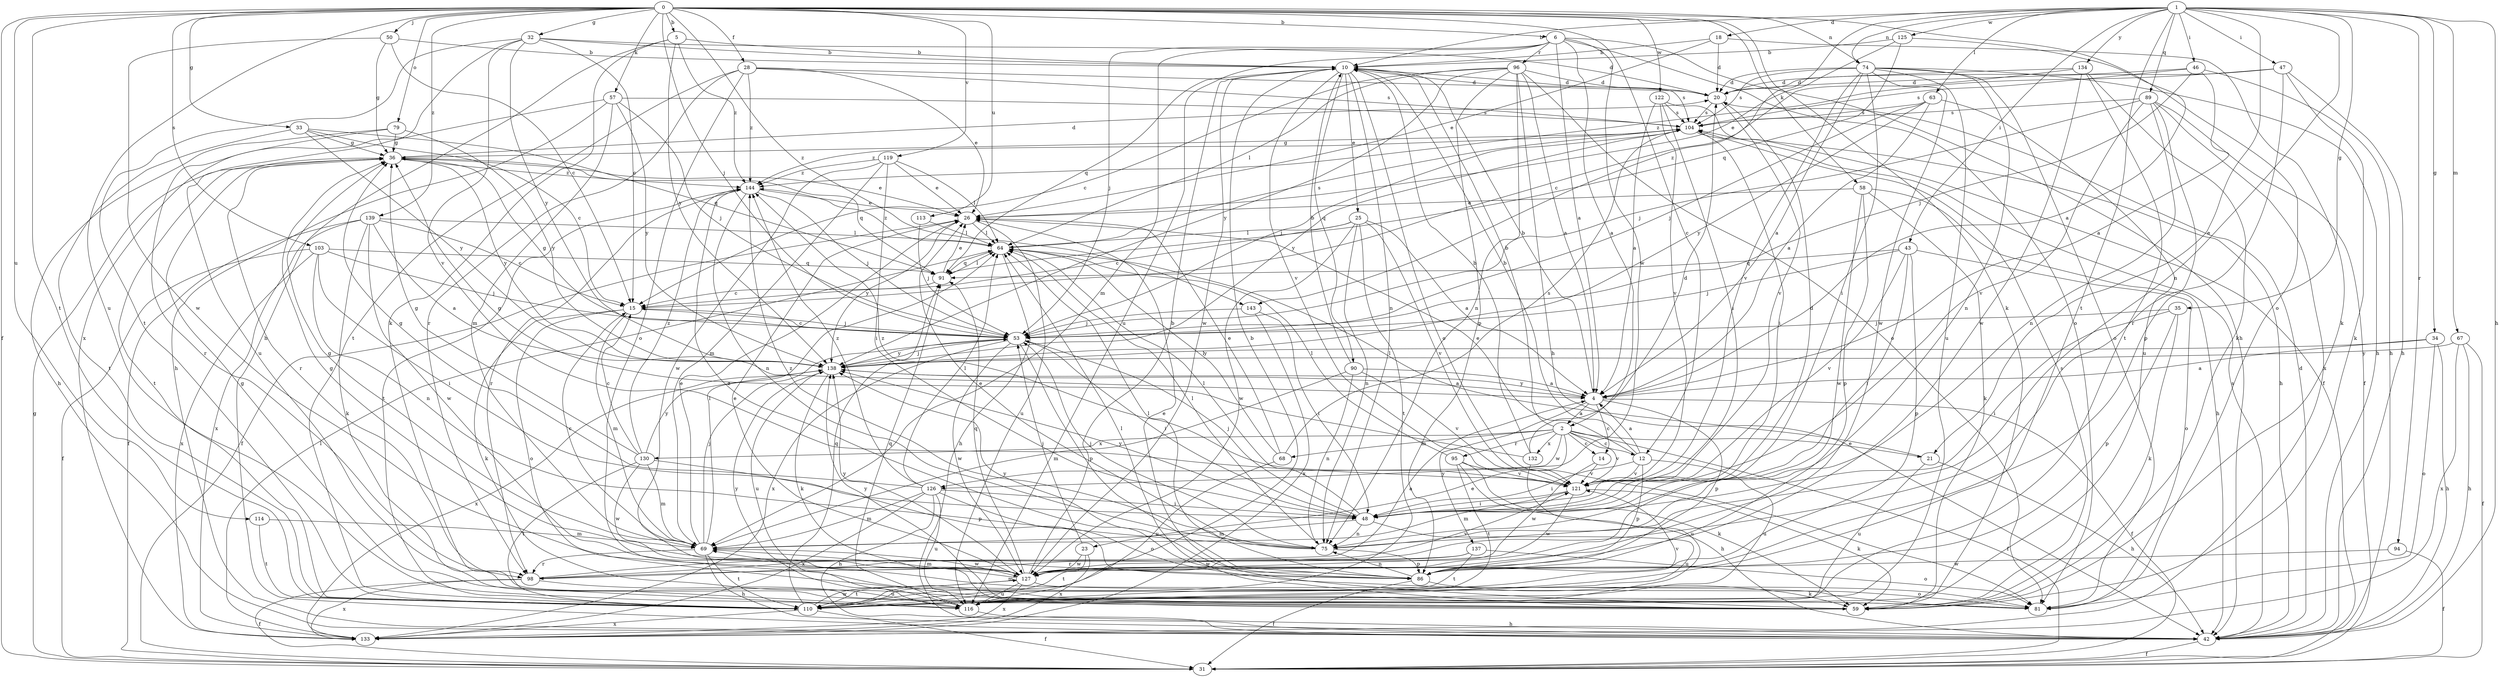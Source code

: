strict digraph  {
0;
1;
2;
4;
5;
6;
10;
12;
14;
15;
18;
20;
21;
23;
25;
26;
28;
31;
32;
33;
34;
35;
36;
42;
43;
46;
47;
48;
50;
53;
57;
58;
59;
63;
64;
67;
68;
69;
74;
75;
79;
81;
86;
89;
90;
91;
94;
95;
96;
98;
103;
104;
110;
113;
114;
116;
119;
121;
122;
125;
126;
127;
130;
132;
133;
134;
137;
138;
139;
143;
144;
0 -> 5  [label=b];
0 -> 6  [label=b];
0 -> 12  [label=c];
0 -> 28  [label=f];
0 -> 31  [label=f];
0 -> 32  [label=g];
0 -> 33  [label=g];
0 -> 50  [label=j];
0 -> 53  [label=j];
0 -> 57  [label=k];
0 -> 58  [label=k];
0 -> 59  [label=k];
0 -> 74  [label=n];
0 -> 79  [label=o];
0 -> 81  [label=o];
0 -> 103  [label=s];
0 -> 110  [label=t];
0 -> 113  [label=u];
0 -> 114  [label=u];
0 -> 116  [label=u];
0 -> 119  [label=v];
0 -> 122  [label=w];
0 -> 139  [label=z];
0 -> 143  [label=z];
1 -> 10  [label=b];
1 -> 18  [label=d];
1 -> 21  [label=e];
1 -> 34  [label=g];
1 -> 35  [label=g];
1 -> 42  [label=h];
1 -> 43  [label=i];
1 -> 46  [label=i];
1 -> 47  [label=i];
1 -> 63  [label=l];
1 -> 67  [label=m];
1 -> 74  [label=n];
1 -> 75  [label=n];
1 -> 89  [label=q];
1 -> 94  [label=r];
1 -> 110  [label=t];
1 -> 125  [label=w];
1 -> 134  [label=y];
1 -> 143  [label=z];
2 -> 10  [label=b];
2 -> 12  [label=c];
2 -> 14  [label=c];
2 -> 21  [label=e];
2 -> 23  [label=e];
2 -> 31  [label=f];
2 -> 68  [label=m];
2 -> 95  [label=r];
2 -> 121  [label=v];
2 -> 126  [label=w];
2 -> 130  [label=x];
2 -> 132  [label=x];
4 -> 2  [label=a];
4 -> 10  [label=b];
4 -> 14  [label=c];
4 -> 31  [label=f];
4 -> 86  [label=p];
4 -> 137  [label=y];
4 -> 138  [label=y];
5 -> 10  [label=b];
5 -> 42  [label=h];
5 -> 59  [label=k];
5 -> 138  [label=y];
5 -> 144  [label=z];
6 -> 2  [label=a];
6 -> 4  [label=a];
6 -> 42  [label=h];
6 -> 53  [label=j];
6 -> 69  [label=m];
6 -> 81  [label=o];
6 -> 96  [label=r];
6 -> 116  [label=u];
6 -> 126  [label=w];
10 -> 20  [label=d];
10 -> 25  [label=e];
10 -> 75  [label=n];
10 -> 81  [label=o];
10 -> 90  [label=q];
10 -> 91  [label=q];
10 -> 104  [label=s];
10 -> 121  [label=v];
10 -> 127  [label=w];
12 -> 4  [label=a];
12 -> 10  [label=b];
12 -> 26  [label=e];
12 -> 48  [label=i];
12 -> 86  [label=p];
12 -> 116  [label=u];
12 -> 121  [label=v];
14 -> 121  [label=v];
14 -> 127  [label=w];
15 -> 53  [label=j];
15 -> 59  [label=k];
15 -> 69  [label=m];
15 -> 81  [label=o];
18 -> 10  [label=b];
18 -> 20  [label=d];
18 -> 26  [label=e];
18 -> 59  [label=k];
20 -> 104  [label=s];
20 -> 121  [label=v];
21 -> 42  [label=h];
21 -> 64  [label=l];
21 -> 116  [label=u];
23 -> 53  [label=j];
23 -> 110  [label=t];
23 -> 127  [label=w];
23 -> 133  [label=x];
25 -> 4  [label=a];
25 -> 15  [label=c];
25 -> 64  [label=l];
25 -> 75  [label=n];
25 -> 110  [label=t];
25 -> 121  [label=v];
25 -> 127  [label=w];
26 -> 31  [label=f];
26 -> 64  [label=l];
26 -> 116  [label=u];
26 -> 138  [label=y];
28 -> 20  [label=d];
28 -> 26  [label=e];
28 -> 81  [label=o];
28 -> 98  [label=r];
28 -> 104  [label=s];
28 -> 110  [label=t];
28 -> 144  [label=z];
31 -> 36  [label=g];
32 -> 10  [label=b];
32 -> 15  [label=c];
32 -> 20  [label=d];
32 -> 110  [label=t];
32 -> 121  [label=v];
32 -> 133  [label=x];
32 -> 138  [label=y];
33 -> 15  [label=c];
33 -> 36  [label=g];
33 -> 91  [label=q];
33 -> 110  [label=t];
33 -> 138  [label=y];
34 -> 4  [label=a];
34 -> 42  [label=h];
34 -> 81  [label=o];
34 -> 138  [label=y];
35 -> 48  [label=i];
35 -> 53  [label=j];
35 -> 59  [label=k];
35 -> 86  [label=p];
36 -> 20  [label=d];
36 -> 26  [label=e];
36 -> 91  [label=q];
36 -> 98  [label=r];
36 -> 110  [label=t];
36 -> 138  [label=y];
36 -> 144  [label=z];
42 -> 20  [label=d];
42 -> 31  [label=f];
42 -> 104  [label=s];
43 -> 48  [label=i];
43 -> 53  [label=j];
43 -> 81  [label=o];
43 -> 86  [label=p];
43 -> 91  [label=q];
43 -> 121  [label=v];
46 -> 4  [label=a];
46 -> 20  [label=d];
46 -> 42  [label=h];
46 -> 53  [label=j];
46 -> 104  [label=s];
47 -> 20  [label=d];
47 -> 42  [label=h];
47 -> 59  [label=k];
47 -> 98  [label=r];
47 -> 144  [label=z];
48 -> 20  [label=d];
48 -> 53  [label=j];
48 -> 64  [label=l];
48 -> 69  [label=m];
48 -> 75  [label=n];
48 -> 116  [label=u];
48 -> 138  [label=y];
50 -> 10  [label=b];
50 -> 15  [label=c];
50 -> 36  [label=g];
50 -> 127  [label=w];
53 -> 15  [label=c];
53 -> 36  [label=g];
53 -> 48  [label=i];
53 -> 86  [label=p];
53 -> 127  [label=w];
53 -> 133  [label=x];
53 -> 138  [label=y];
57 -> 42  [label=h];
57 -> 53  [label=j];
57 -> 69  [label=m];
57 -> 104  [label=s];
57 -> 116  [label=u];
57 -> 138  [label=y];
58 -> 26  [label=e];
58 -> 42  [label=h];
58 -> 59  [label=k];
58 -> 86  [label=p];
58 -> 127  [label=w];
59 -> 26  [label=e];
59 -> 64  [label=l];
59 -> 104  [label=s];
59 -> 138  [label=y];
63 -> 4  [label=a];
63 -> 53  [label=j];
63 -> 104  [label=s];
63 -> 116  [label=u];
63 -> 138  [label=y];
64 -> 42  [label=h];
64 -> 91  [label=q];
64 -> 104  [label=s];
64 -> 144  [label=z];
67 -> 31  [label=f];
67 -> 42  [label=h];
67 -> 133  [label=x];
67 -> 138  [label=y];
68 -> 26  [label=e];
68 -> 64  [label=l];
68 -> 104  [label=s];
68 -> 116  [label=u];
69 -> 15  [label=c];
69 -> 26  [label=e];
69 -> 36  [label=g];
69 -> 42  [label=h];
69 -> 53  [label=j];
69 -> 64  [label=l];
69 -> 98  [label=r];
69 -> 110  [label=t];
69 -> 127  [label=w];
74 -> 4  [label=a];
74 -> 20  [label=d];
74 -> 42  [label=h];
74 -> 48  [label=i];
74 -> 75  [label=n];
74 -> 81  [label=o];
74 -> 104  [label=s];
74 -> 116  [label=u];
74 -> 121  [label=v];
74 -> 127  [label=w];
75 -> 26  [label=e];
75 -> 53  [label=j];
75 -> 64  [label=l];
75 -> 86  [label=p];
75 -> 144  [label=z];
79 -> 36  [label=g];
79 -> 42  [label=h];
79 -> 98  [label=r];
79 -> 138  [label=y];
81 -> 69  [label=m];
86 -> 31  [label=f];
86 -> 36  [label=g];
86 -> 59  [label=k];
86 -> 64  [label=l];
86 -> 75  [label=n];
86 -> 138  [label=y];
86 -> 144  [label=z];
89 -> 31  [label=f];
89 -> 53  [label=j];
89 -> 75  [label=n];
89 -> 86  [label=p];
89 -> 104  [label=s];
89 -> 121  [label=v];
89 -> 133  [label=x];
90 -> 4  [label=a];
90 -> 10  [label=b];
90 -> 69  [label=m];
90 -> 75  [label=n];
90 -> 121  [label=v];
91 -> 15  [label=c];
91 -> 26  [label=e];
91 -> 64  [label=l];
94 -> 31  [label=f];
94 -> 127  [label=w];
95 -> 42  [label=h];
95 -> 59  [label=k];
95 -> 64  [label=l];
95 -> 110  [label=t];
95 -> 121  [label=v];
96 -> 4  [label=a];
96 -> 15  [label=c];
96 -> 20  [label=d];
96 -> 42  [label=h];
96 -> 64  [label=l];
96 -> 75  [label=n];
96 -> 81  [label=o];
96 -> 86  [label=p];
96 -> 138  [label=y];
98 -> 4  [label=a];
98 -> 31  [label=f];
98 -> 116  [label=u];
98 -> 121  [label=v];
98 -> 133  [label=x];
103 -> 31  [label=f];
103 -> 48  [label=i];
103 -> 53  [label=j];
103 -> 75  [label=n];
103 -> 91  [label=q];
103 -> 133  [label=x];
104 -> 36  [label=g];
104 -> 42  [label=h];
104 -> 48  [label=i];
104 -> 53  [label=j];
104 -> 138  [label=y];
104 -> 144  [label=z];
110 -> 10  [label=b];
110 -> 31  [label=f];
110 -> 91  [label=q];
110 -> 121  [label=v];
110 -> 127  [label=w];
110 -> 133  [label=x];
113 -> 53  [label=j];
113 -> 64  [label=l];
114 -> 69  [label=m];
114 -> 110  [label=t];
116 -> 36  [label=g];
116 -> 42  [label=h];
116 -> 91  [label=q];
116 -> 138  [label=y];
119 -> 26  [label=e];
119 -> 48  [label=i];
119 -> 64  [label=l];
119 -> 69  [label=m];
119 -> 127  [label=w];
119 -> 144  [label=z];
121 -> 48  [label=i];
121 -> 59  [label=k];
121 -> 69  [label=m];
121 -> 127  [label=w];
121 -> 144  [label=z];
122 -> 4  [label=a];
122 -> 31  [label=f];
122 -> 48  [label=i];
122 -> 104  [label=s];
122 -> 121  [label=v];
125 -> 4  [label=a];
125 -> 10  [label=b];
125 -> 26  [label=e];
125 -> 91  [label=q];
126 -> 36  [label=g];
126 -> 42  [label=h];
126 -> 48  [label=i];
126 -> 64  [label=l];
126 -> 69  [label=m];
126 -> 81  [label=o];
126 -> 116  [label=u];
126 -> 133  [label=x];
126 -> 144  [label=z];
127 -> 10  [label=b];
127 -> 26  [label=e];
127 -> 69  [label=m];
127 -> 81  [label=o];
127 -> 91  [label=q];
127 -> 110  [label=t];
127 -> 116  [label=u];
127 -> 133  [label=x];
127 -> 138  [label=y];
130 -> 15  [label=c];
130 -> 36  [label=g];
130 -> 69  [label=m];
130 -> 86  [label=p];
130 -> 110  [label=t];
130 -> 127  [label=w];
130 -> 138  [label=y];
130 -> 144  [label=z];
132 -> 10  [label=b];
132 -> 20  [label=d];
132 -> 36  [label=g];
132 -> 116  [label=u];
133 -> 64  [label=l];
134 -> 15  [label=c];
134 -> 20  [label=d];
134 -> 59  [label=k];
134 -> 110  [label=t];
134 -> 127  [label=w];
137 -> 81  [label=o];
137 -> 98  [label=r];
137 -> 110  [label=t];
137 -> 127  [label=w];
138 -> 4  [label=a];
138 -> 53  [label=j];
138 -> 59  [label=k];
138 -> 116  [label=u];
138 -> 133  [label=x];
139 -> 4  [label=a];
139 -> 15  [label=c];
139 -> 31  [label=f];
139 -> 59  [label=k];
139 -> 64  [label=l];
139 -> 127  [label=w];
139 -> 133  [label=x];
143 -> 48  [label=i];
143 -> 53  [label=j];
143 -> 133  [label=x];
144 -> 26  [label=e];
144 -> 53  [label=j];
144 -> 75  [label=n];
144 -> 98  [label=r];
144 -> 110  [label=t];
}
